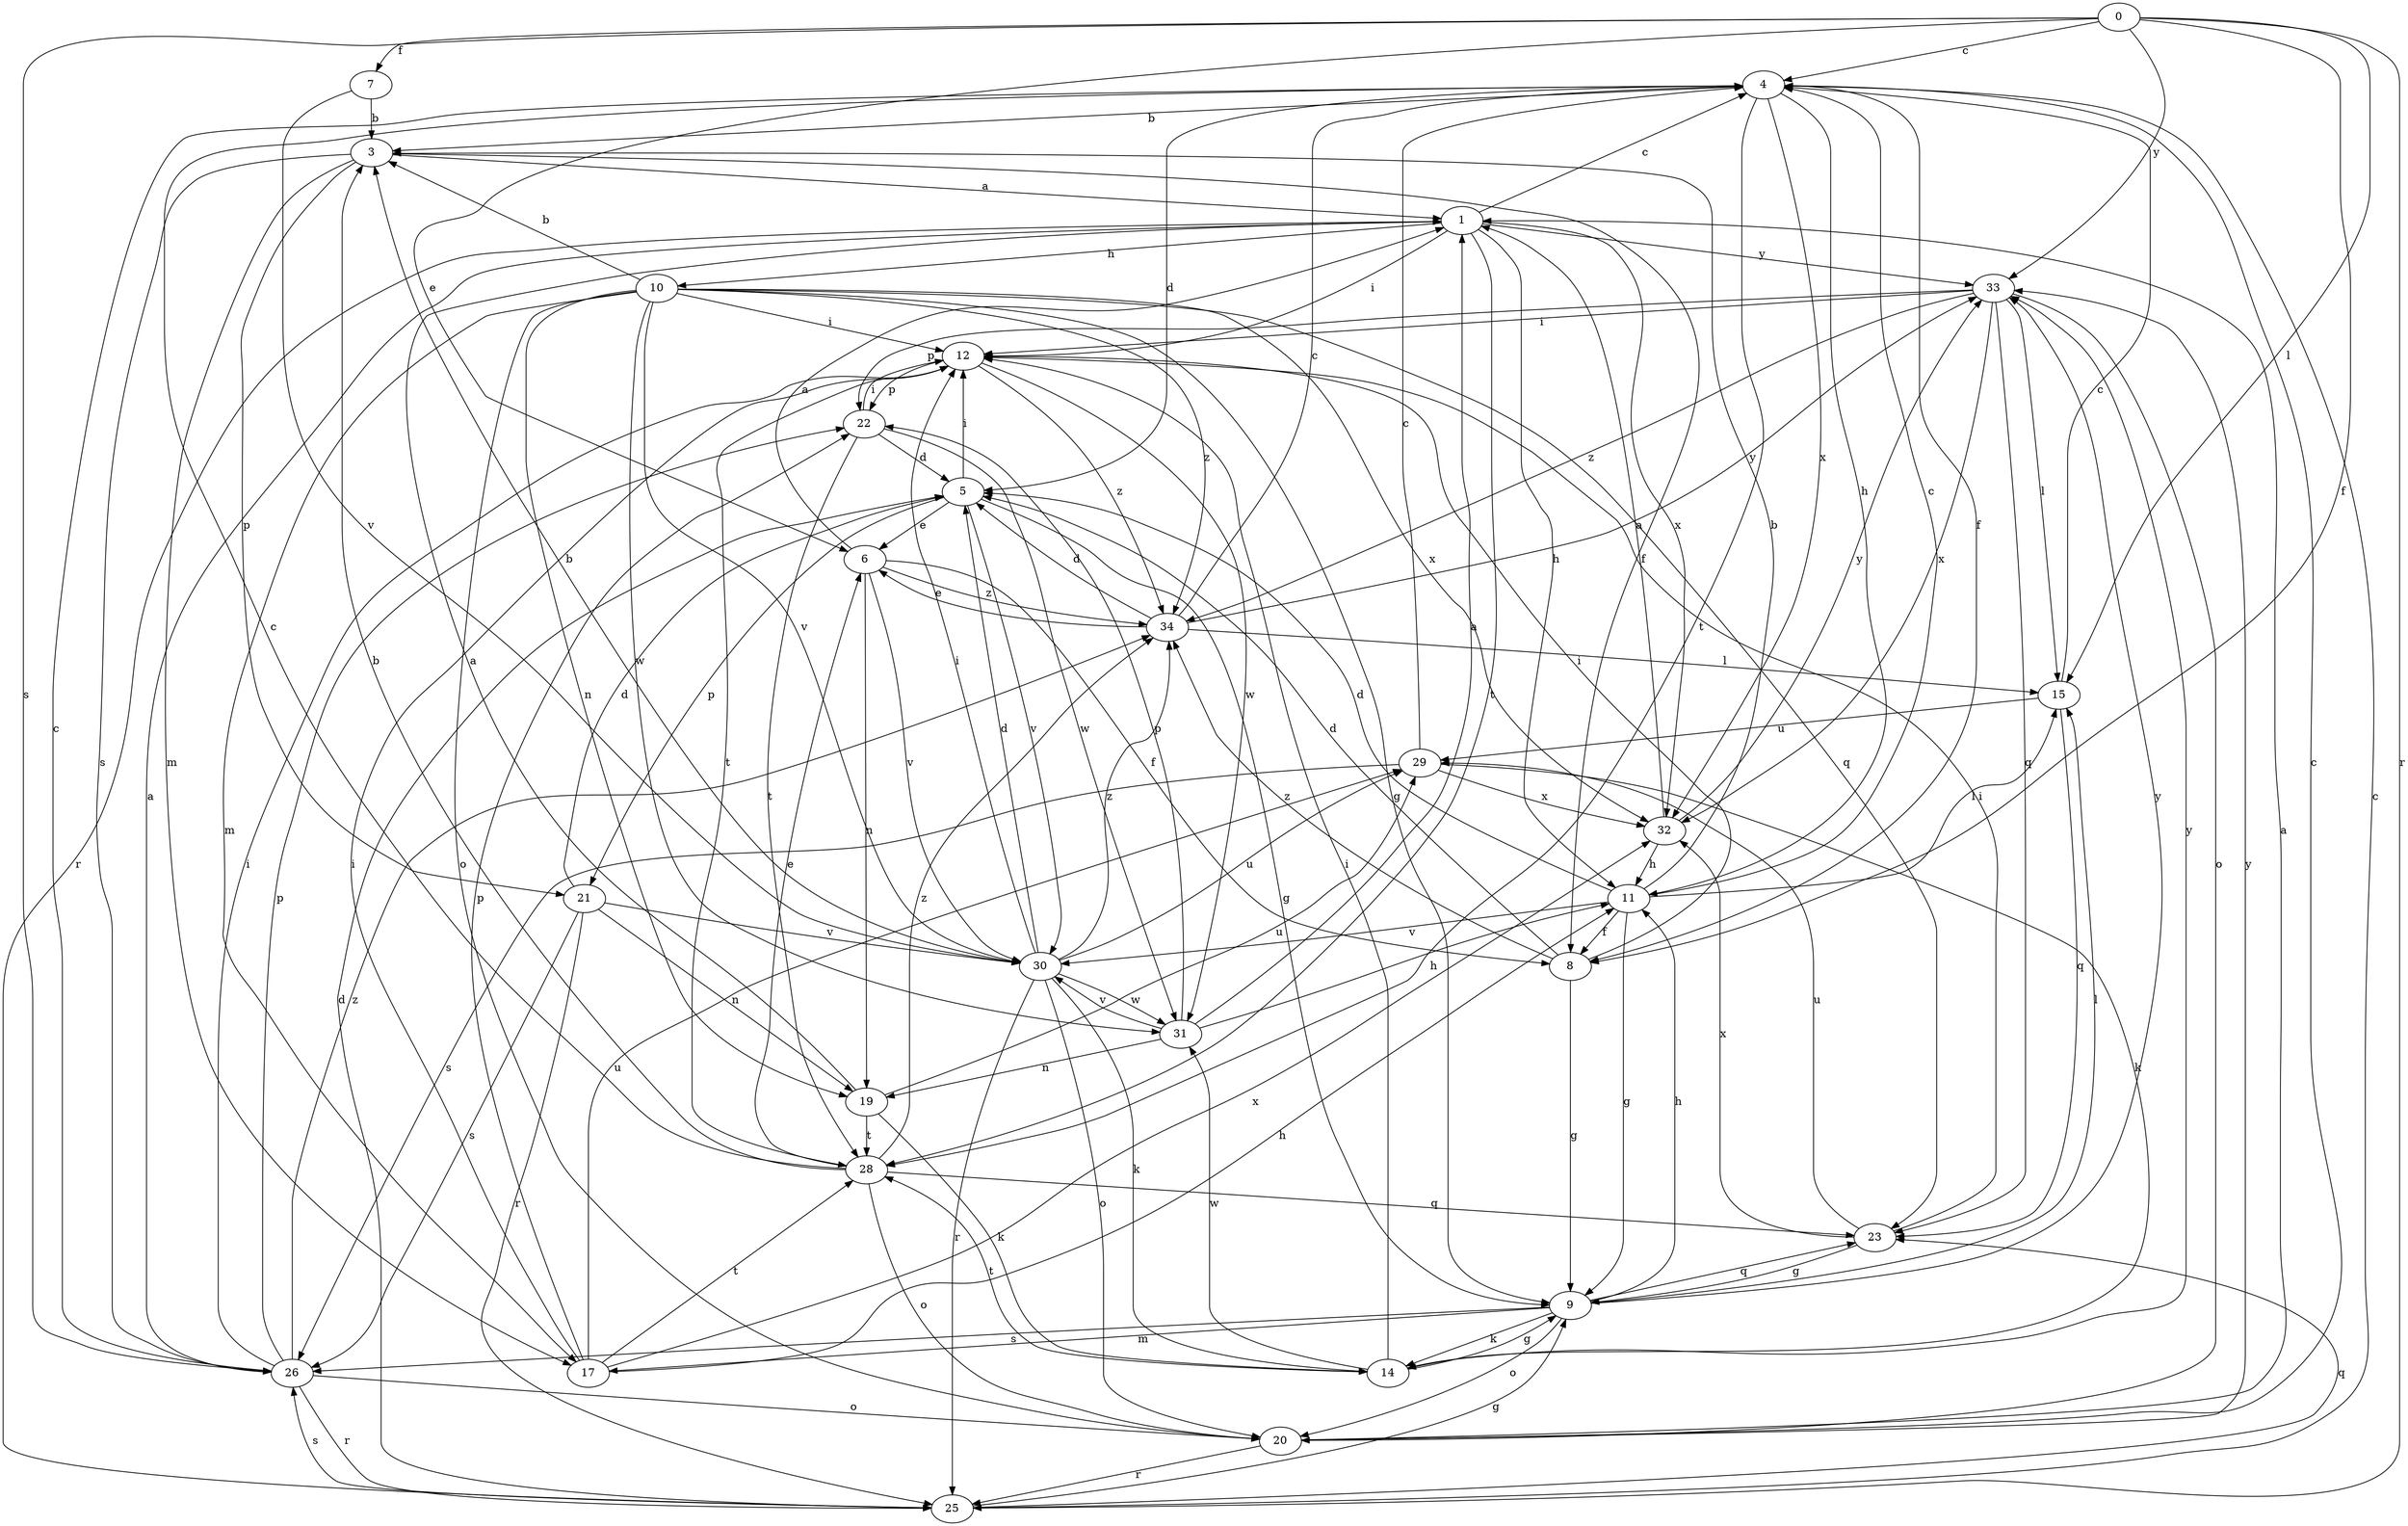 strict digraph  {
0;
1;
3;
4;
5;
6;
7;
8;
9;
10;
11;
12;
14;
15;
17;
19;
20;
21;
22;
23;
25;
26;
28;
29;
30;
31;
32;
33;
34;
0 -> 4  [label=c];
0 -> 6  [label=e];
0 -> 7  [label=f];
0 -> 8  [label=f];
0 -> 15  [label=l];
0 -> 25  [label=r];
0 -> 26  [label=s];
0 -> 33  [label=y];
1 -> 4  [label=c];
1 -> 10  [label=h];
1 -> 11  [label=h];
1 -> 12  [label=i];
1 -> 25  [label=r];
1 -> 28  [label=t];
1 -> 32  [label=x];
1 -> 33  [label=y];
3 -> 1  [label=a];
3 -> 8  [label=f];
3 -> 17  [label=m];
3 -> 21  [label=p];
3 -> 26  [label=s];
4 -> 3  [label=b];
4 -> 5  [label=d];
4 -> 8  [label=f];
4 -> 11  [label=h];
4 -> 28  [label=t];
4 -> 32  [label=x];
5 -> 6  [label=e];
5 -> 9  [label=g];
5 -> 12  [label=i];
5 -> 21  [label=p];
5 -> 30  [label=v];
6 -> 1  [label=a];
6 -> 8  [label=f];
6 -> 19  [label=n];
6 -> 30  [label=v];
6 -> 34  [label=z];
7 -> 3  [label=b];
7 -> 30  [label=v];
8 -> 5  [label=d];
8 -> 9  [label=g];
8 -> 12  [label=i];
8 -> 34  [label=z];
9 -> 11  [label=h];
9 -> 14  [label=k];
9 -> 15  [label=l];
9 -> 17  [label=m];
9 -> 20  [label=o];
9 -> 23  [label=q];
9 -> 26  [label=s];
9 -> 33  [label=y];
10 -> 3  [label=b];
10 -> 9  [label=g];
10 -> 12  [label=i];
10 -> 17  [label=m];
10 -> 19  [label=n];
10 -> 20  [label=o];
10 -> 23  [label=q];
10 -> 30  [label=v];
10 -> 31  [label=w];
10 -> 32  [label=x];
10 -> 34  [label=z];
11 -> 3  [label=b];
11 -> 4  [label=c];
11 -> 5  [label=d];
11 -> 8  [label=f];
11 -> 9  [label=g];
11 -> 15  [label=l];
11 -> 30  [label=v];
12 -> 22  [label=p];
12 -> 28  [label=t];
12 -> 31  [label=w];
12 -> 34  [label=z];
14 -> 9  [label=g];
14 -> 12  [label=i];
14 -> 28  [label=t];
14 -> 31  [label=w];
14 -> 33  [label=y];
15 -> 4  [label=c];
15 -> 23  [label=q];
15 -> 29  [label=u];
17 -> 11  [label=h];
17 -> 12  [label=i];
17 -> 22  [label=p];
17 -> 28  [label=t];
17 -> 29  [label=u];
17 -> 32  [label=x];
19 -> 1  [label=a];
19 -> 14  [label=k];
19 -> 28  [label=t];
19 -> 29  [label=u];
20 -> 1  [label=a];
20 -> 4  [label=c];
20 -> 25  [label=r];
20 -> 33  [label=y];
21 -> 5  [label=d];
21 -> 19  [label=n];
21 -> 25  [label=r];
21 -> 26  [label=s];
21 -> 30  [label=v];
22 -> 5  [label=d];
22 -> 12  [label=i];
22 -> 28  [label=t];
22 -> 31  [label=w];
23 -> 9  [label=g];
23 -> 12  [label=i];
23 -> 29  [label=u];
23 -> 32  [label=x];
25 -> 4  [label=c];
25 -> 5  [label=d];
25 -> 9  [label=g];
25 -> 23  [label=q];
25 -> 26  [label=s];
26 -> 1  [label=a];
26 -> 4  [label=c];
26 -> 12  [label=i];
26 -> 20  [label=o];
26 -> 22  [label=p];
26 -> 25  [label=r];
26 -> 34  [label=z];
28 -> 3  [label=b];
28 -> 4  [label=c];
28 -> 6  [label=e];
28 -> 20  [label=o];
28 -> 23  [label=q];
28 -> 34  [label=z];
29 -> 4  [label=c];
29 -> 14  [label=k];
29 -> 26  [label=s];
29 -> 32  [label=x];
30 -> 3  [label=b];
30 -> 5  [label=d];
30 -> 12  [label=i];
30 -> 14  [label=k];
30 -> 20  [label=o];
30 -> 25  [label=r];
30 -> 29  [label=u];
30 -> 31  [label=w];
30 -> 34  [label=z];
31 -> 1  [label=a];
31 -> 11  [label=h];
31 -> 19  [label=n];
31 -> 22  [label=p];
31 -> 30  [label=v];
32 -> 1  [label=a];
32 -> 11  [label=h];
32 -> 33  [label=y];
33 -> 12  [label=i];
33 -> 15  [label=l];
33 -> 20  [label=o];
33 -> 22  [label=p];
33 -> 23  [label=q];
33 -> 32  [label=x];
33 -> 34  [label=z];
34 -> 4  [label=c];
34 -> 5  [label=d];
34 -> 6  [label=e];
34 -> 15  [label=l];
34 -> 33  [label=y];
}
